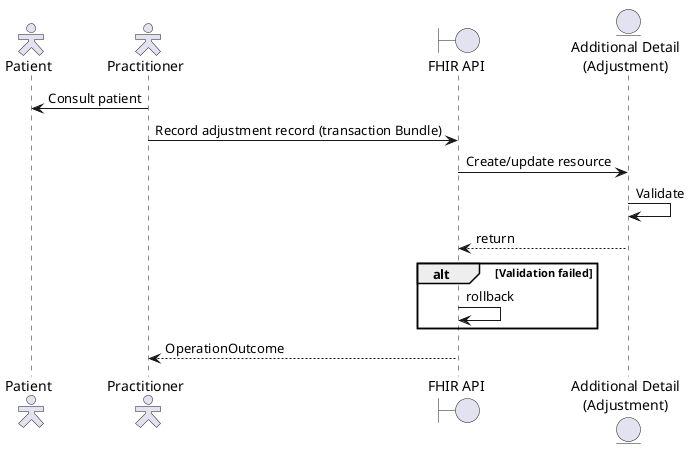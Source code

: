 @startuml

skinparam actorStyle hollow

actor        "Patient"          as pat
actor        "Practitioner"     as pra
boundary     "FHIR API"         as api
entity       "Additional Detail\n(Adjustment)"  as add

pra ->  pat : Consult patient
pra ->  api : Record adjustment record (transaction Bundle)

api ->  add : Create/update resource
add ->  add : Validate
api <-- add : return
alt Validation failed
  api -> api : rollback
end

pra <-- api : OperationOutcome

@enduml